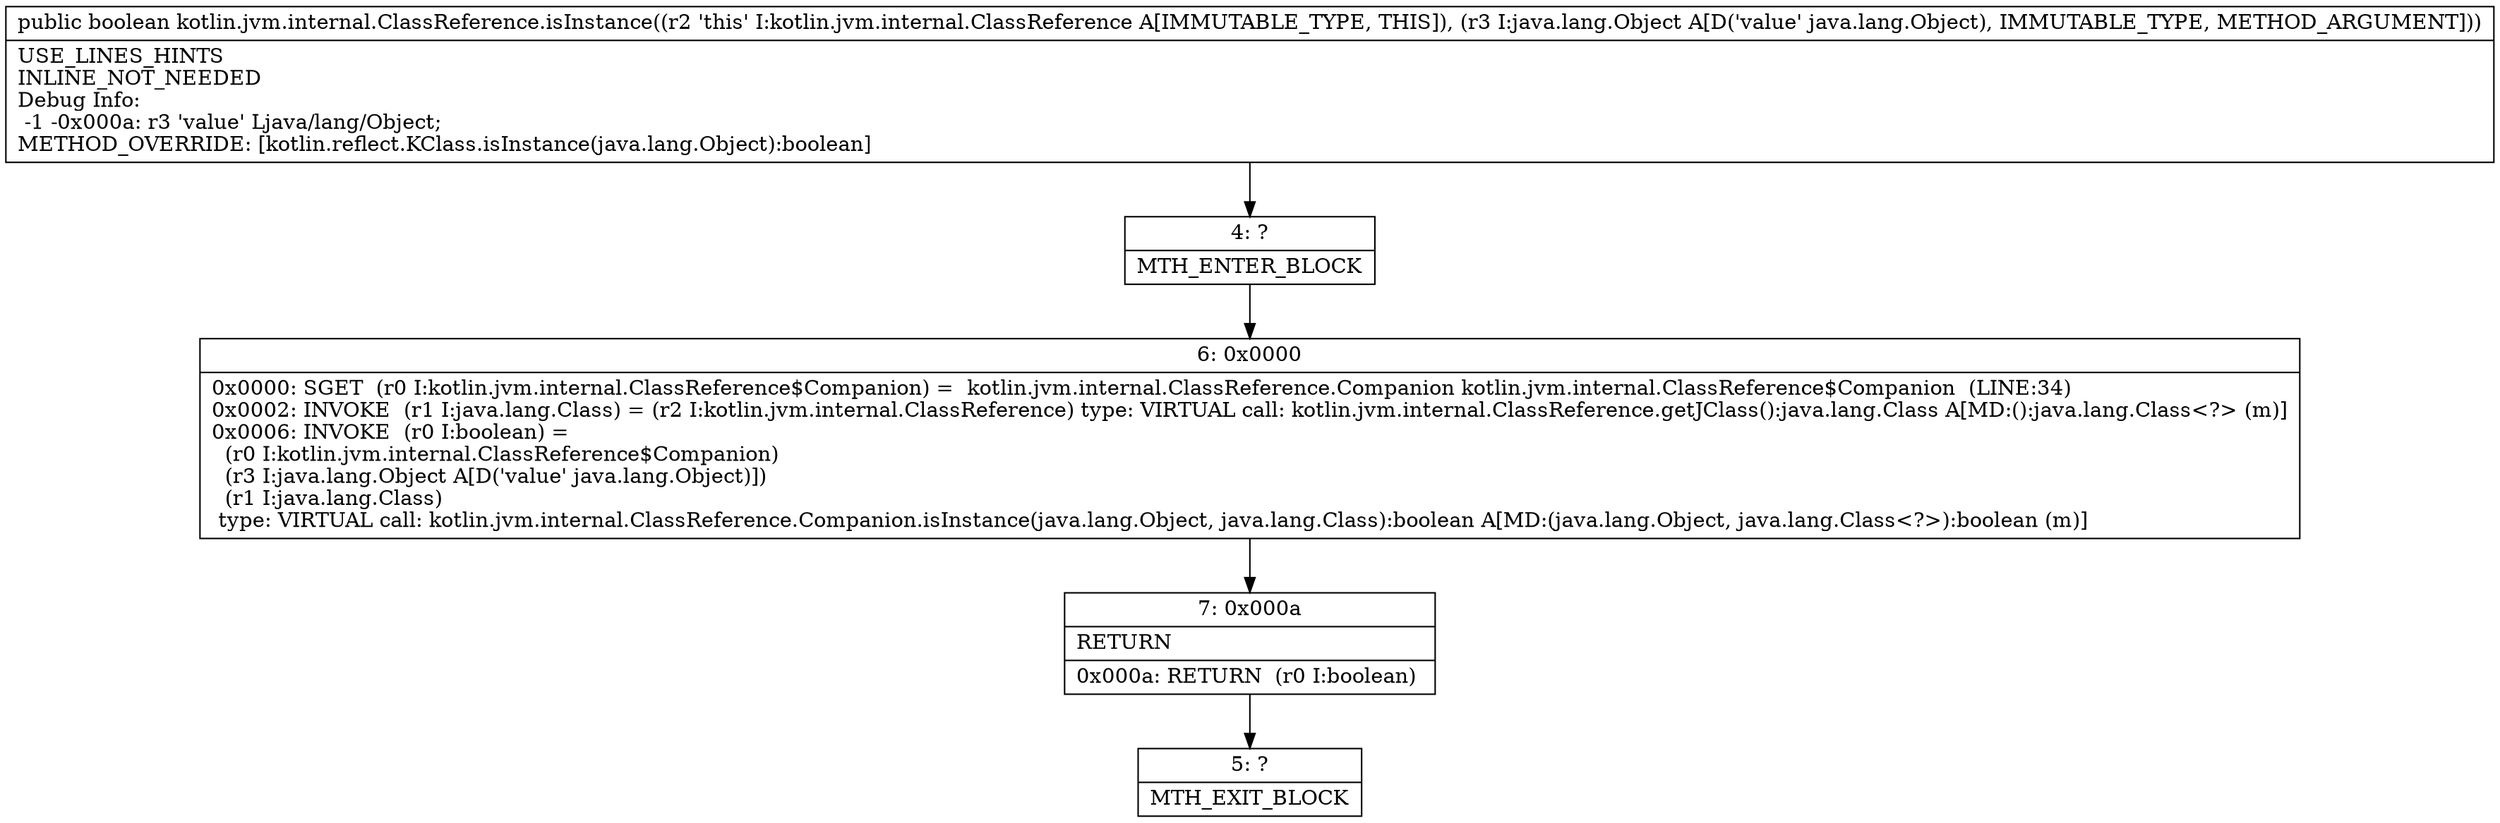 digraph "CFG forkotlin.jvm.internal.ClassReference.isInstance(Ljava\/lang\/Object;)Z" {
Node_4 [shape=record,label="{4\:\ ?|MTH_ENTER_BLOCK\l}"];
Node_6 [shape=record,label="{6\:\ 0x0000|0x0000: SGET  (r0 I:kotlin.jvm.internal.ClassReference$Companion) =  kotlin.jvm.internal.ClassReference.Companion kotlin.jvm.internal.ClassReference$Companion  (LINE:34)\l0x0002: INVOKE  (r1 I:java.lang.Class) = (r2 I:kotlin.jvm.internal.ClassReference) type: VIRTUAL call: kotlin.jvm.internal.ClassReference.getJClass():java.lang.Class A[MD:():java.lang.Class\<?\> (m)]\l0x0006: INVOKE  (r0 I:boolean) = \l  (r0 I:kotlin.jvm.internal.ClassReference$Companion)\l  (r3 I:java.lang.Object A[D('value' java.lang.Object)])\l  (r1 I:java.lang.Class)\l type: VIRTUAL call: kotlin.jvm.internal.ClassReference.Companion.isInstance(java.lang.Object, java.lang.Class):boolean A[MD:(java.lang.Object, java.lang.Class\<?\>):boolean (m)]\l}"];
Node_7 [shape=record,label="{7\:\ 0x000a|RETURN\l|0x000a: RETURN  (r0 I:boolean) \l}"];
Node_5 [shape=record,label="{5\:\ ?|MTH_EXIT_BLOCK\l}"];
MethodNode[shape=record,label="{public boolean kotlin.jvm.internal.ClassReference.isInstance((r2 'this' I:kotlin.jvm.internal.ClassReference A[IMMUTABLE_TYPE, THIS]), (r3 I:java.lang.Object A[D('value' java.lang.Object), IMMUTABLE_TYPE, METHOD_ARGUMENT]))  | USE_LINES_HINTS\lINLINE_NOT_NEEDED\lDebug Info:\l  \-1 \-0x000a: r3 'value' Ljava\/lang\/Object;\lMETHOD_OVERRIDE: [kotlin.reflect.KClass.isInstance(java.lang.Object):boolean]\l}"];
MethodNode -> Node_4;Node_4 -> Node_6;
Node_6 -> Node_7;
Node_7 -> Node_5;
}

